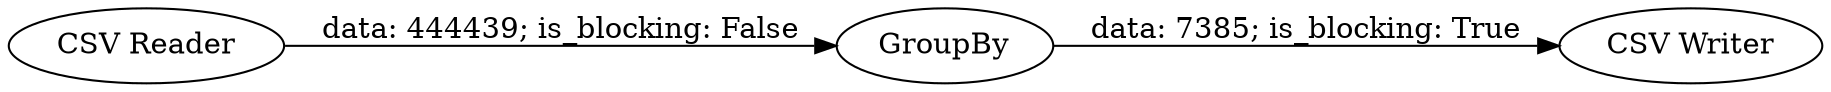 digraph {
	"1610465561883313647_2" [label="CSV Writer"]
	"1610465561883313647_1" [label="CSV Reader"]
	"1610465561883313647_4" [label=GroupBy]
	"1610465561883313647_1" -> "1610465561883313647_4" [label="data: 444439; is_blocking: False"]
	"1610465561883313647_4" -> "1610465561883313647_2" [label="data: 7385; is_blocking: True"]
	rankdir=LR
}
